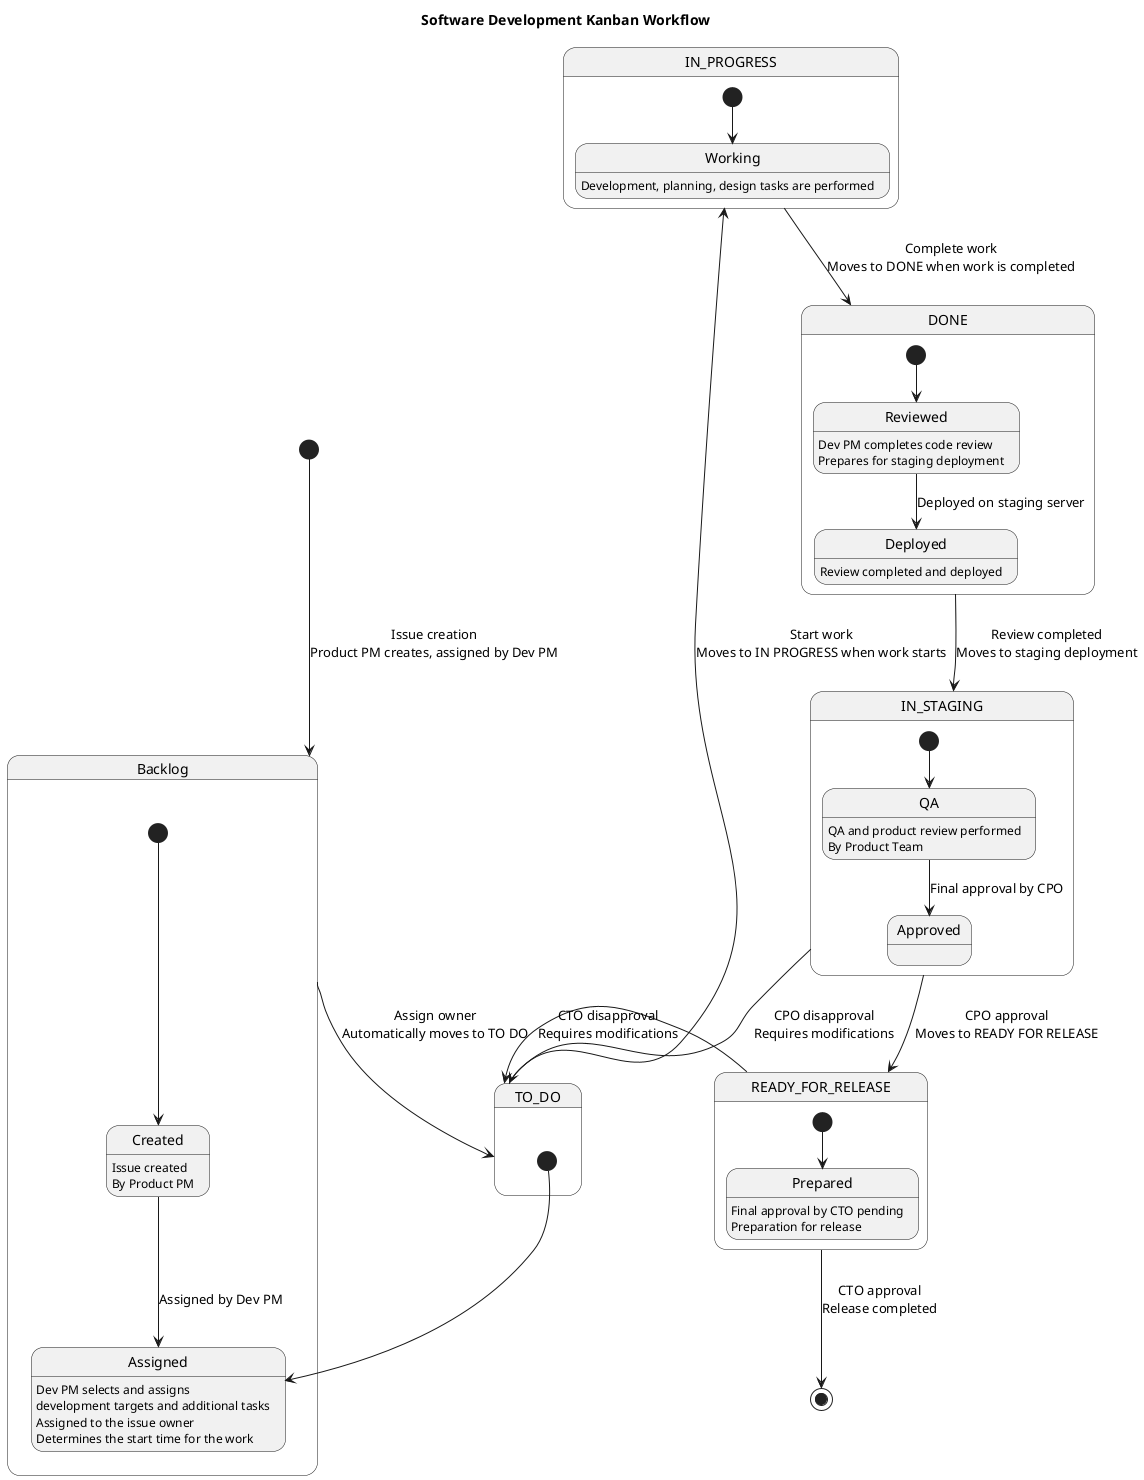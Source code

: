 @startuml Kanban_Board

title Software Development Kanban Workflow

[*] --> Backlog : Issue creation\nProduct PM creates, assigned by Dev PM
Backlog --> TO_DO : Assign owner\nAutomatically moves to TO DO
TO_DO --> IN_PROGRESS : Start work\nMoves to IN PROGRESS when work starts
IN_PROGRESS --> DONE : Complete work\nMoves to DONE when work is completed
DONE --> IN_STAGING : Review completed\nMoves to staging deployment
IN_STAGING --> READY_FOR_RELEASE : CPO approval\nMoves to READY FOR RELEASE
READY_FOR_RELEASE --> [*] : CTO approval\nRelease completed
IN_STAGING -down-> TO_DO : CPO disapproval\nRequires modifications
READY_FOR_RELEASE -down-> TO_DO : CTO disapproval\nRequires modifications

state Backlog {
  [*] --> Created
  Created : Issue created\nBy Product PM
  Created --> Assigned : Assigned by Dev PM
  Assigned : Dev PM selects and assigns\ndevelopment targets and additional tasks
}

state TO_DO {
  [*] --> Assigned
  Assigned : Assigned to the issue owner\nDetermines the start time for the work
}

state IN_PROGRESS {
  [*] --> Working
  Working : Development, planning, design tasks are performed
}

state DONE {
  [*] --> Reviewed
  Reviewed : Dev PM completes code review\nPrepares for staging deployment
  Reviewed --> Deployed : Deployed on staging server
  Deployed : Review completed and deployed
}

state IN_STAGING {
  [*] --> QA
  QA : QA and product review performed\nBy Product Team
  QA --> Approved : Final approval by CPO
}

state READY_FOR_RELEASE {
  [*] --> Prepared
  Prepared : Final approval by CTO pending\nPreparation for release
}

@enduml
